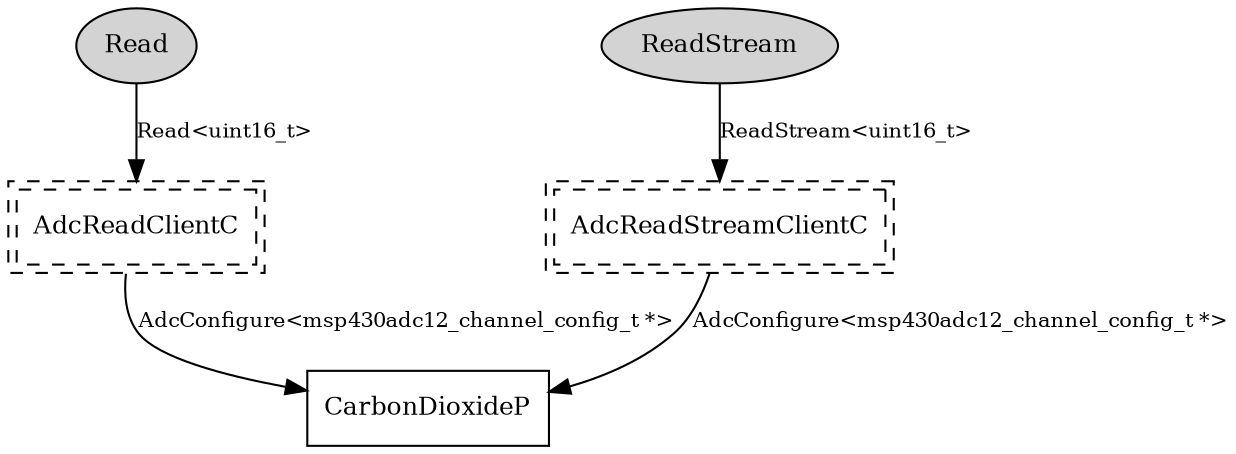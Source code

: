 digraph "..Sensing.AirQuality.CarbonDioxideC" {
  n0x2b0918e39508 [shape=ellipse, style=filled, label="Read", fontsize=12];
  "CarbonDioxideC.AdcReadClientC" [fontsize=12, shape=box,peripheries=2, style=dashed, label="AdcReadClientC", URL="../chtml/tos.chips.msp430.adc12.AdcReadClientC.html"];
  n0x2b0918e38c38 [shape=ellipse, style=filled, label="ReadStream", fontsize=12];
  "CarbonDioxideC.AdcReadStreamClientC" [fontsize=12, shape=box,peripheries=2, style=dashed, label="AdcReadStreamClientC", URL="../chtml/tos.chips.msp430.adc12.AdcReadStreamClientC.html"];
  "CarbonDioxideC.AdcReadClientC" [fontsize=12, shape=box,peripheries=2, style=dashed, label="AdcReadClientC", URL="../chtml/tos.chips.msp430.adc12.AdcReadClientC.html"];
  "CarbonDioxideP" [fontsize=12, shape=box, URL="../chtml/..Sensing.AirQuality.CarbonDioxideP.html"];
  "CarbonDioxideC.AdcReadStreamClientC" [fontsize=12, shape=box,peripheries=2, style=dashed, label="AdcReadStreamClientC", URL="../chtml/tos.chips.msp430.adc12.AdcReadStreamClientC.html"];
  "n0x2b0918e39508" -> "CarbonDioxideC.AdcReadClientC" [label="Read<uint16_t>", URL="../ihtml/tos.interfaces.Read.html", fontsize=10];
  "n0x2b0918e38c38" -> "CarbonDioxideC.AdcReadStreamClientC" [label="ReadStream<uint16_t>", URL="../ihtml/tos.interfaces.ReadStream.html", fontsize=10];
  "CarbonDioxideC.AdcReadClientC" -> "CarbonDioxideP" [label="AdcConfigure<msp430adc12_channel_config_t *>", URL="../ihtml/tos.interfaces.AdcConfigure.html", fontsize=10];
  "CarbonDioxideC.AdcReadStreamClientC" -> "CarbonDioxideP" [label="AdcConfigure<msp430adc12_channel_config_t *>", URL="../ihtml/tos.interfaces.AdcConfigure.html", fontsize=10];
}
